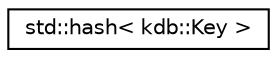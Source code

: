 digraph "Graphical Class Hierarchy"
{
 // LATEX_PDF_SIZE
  edge [fontname="Helvetica",fontsize="10",labelfontname="Helvetica",labelfontsize="10"];
  node [fontname="Helvetica",fontsize="10",shape=record];
  rankdir="LR";
  Node0 [label="std::hash\< kdb::Key \>",height=0.2,width=0.4,color="black", fillcolor="white", style="filled",URL="$structstd_1_1hash_3_01kdb_1_1Key_01_4.html",tooltip="Support for putting Key in a hash."];
}

